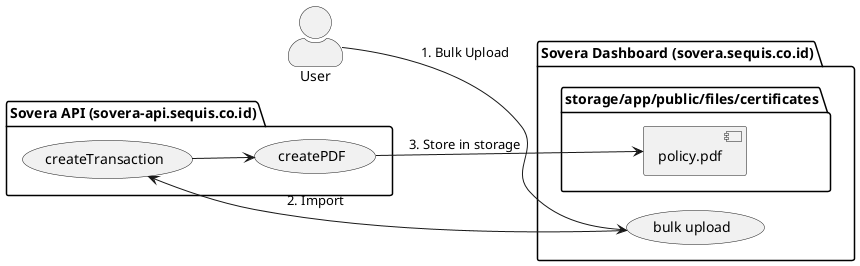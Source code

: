 @startuml partnership-microservice
left to right direction
skinparam actorStyle awesome

actor "User" as user
package "Sovera API (sovera-api.sequis.co.id)" as sovapi {
    ' partnership --> (verification): "3c. API Partnership"
    (createTransaction) --> (createPDF)
    (createPDF)
}

package "Sovera Dashboard (sovera.sequis.co.id)" as sovera {
    ' partnership --> (verification): "3c. API Partnership"
    (bulk upload)
    folder "storage/app/public/files/certificates" {
    ["policy.pdf"]
  }
}

user --> (bulk upload): "1. Bulk Upload"
(bulk upload) --> (createTransaction): "2. Import"
(createPDF) --> ["policy.pdf"]: "3. Store in storage"

@enduml